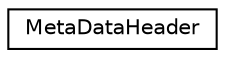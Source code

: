 digraph "Graphical Class Hierarchy"
{
  edge [fontname="Helvetica",fontsize="10",labelfontname="Helvetica",labelfontsize="10"];
  node [fontname="Helvetica",fontsize="10",shape=record];
  rankdir="LR";
  Node0 [label="MetaDataHeader",height=0.2,width=0.4,color="black", fillcolor="white", style="filled",URL="$d5/d73/structMetaDataHeader.html"];
}
